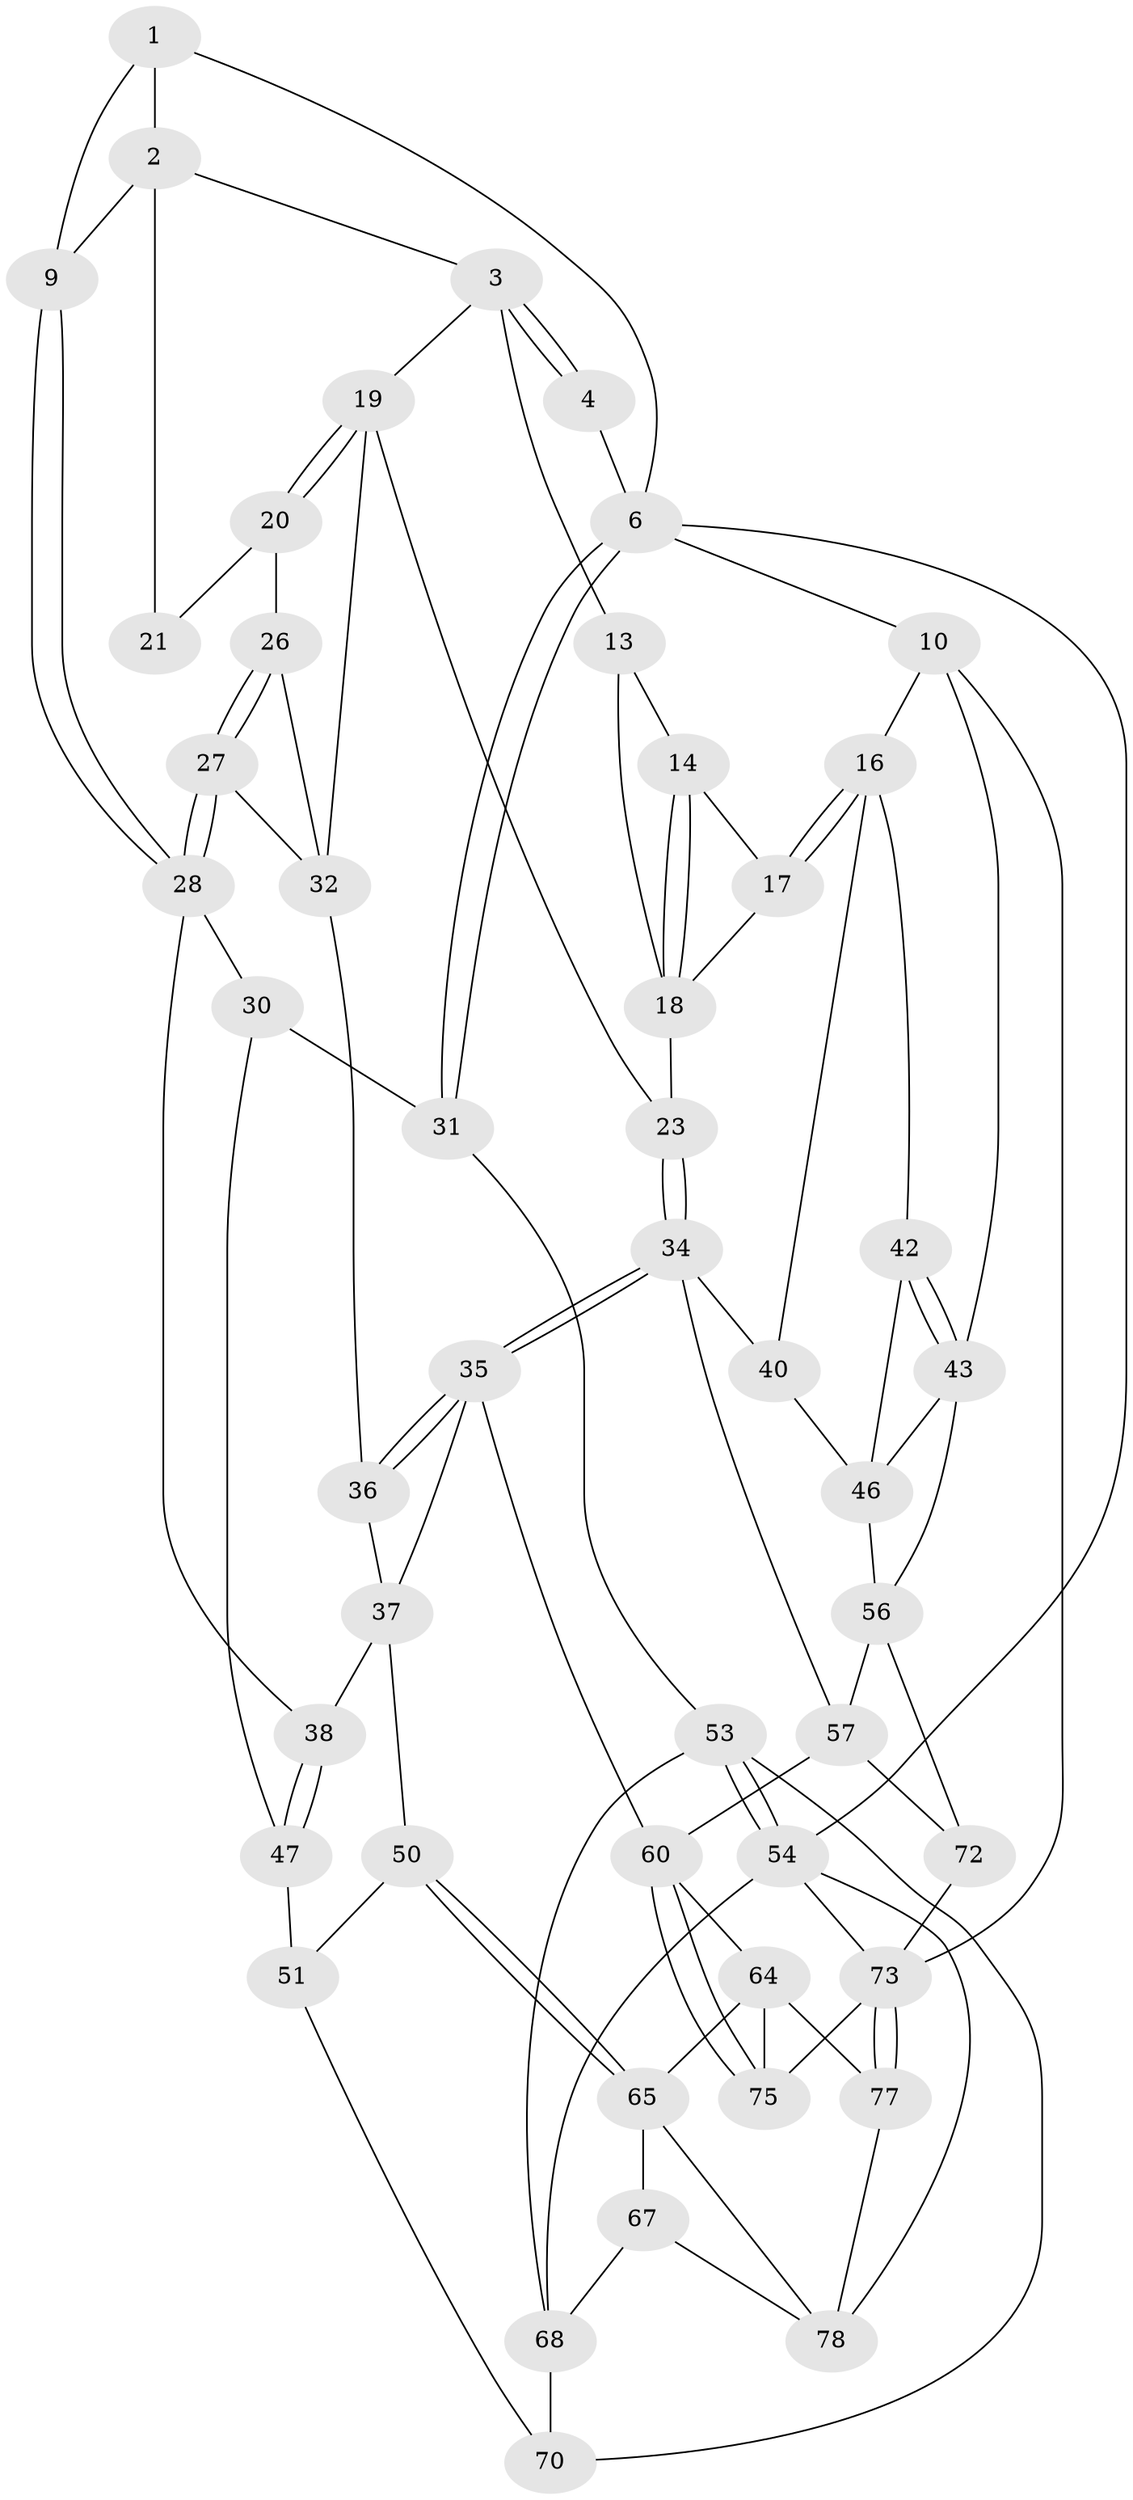 // Generated by graph-tools (version 1.1) at 2025/24/03/03/25 07:24:37]
// undirected, 49 vertices, 103 edges
graph export_dot {
graph [start="1"]
  node [color=gray90,style=filled];
  1 [pos="+0.1514826247904491+0.0663265285260924",super="+5"];
  2 [pos="+0.1545112084521031+0.06787895032427063",super="+8"];
  3 [pos="+0.45355368033892635+0",super="+12"];
  4 [pos="+0+0"];
  6 [pos="+0+0.08382593400069437",super="+7"];
  9 [pos="+0.1610542339221653+0.165253185845492"];
  10 [pos="+0.9457510135611958+0",super="+11"];
  13 [pos="+0.6185791020527842+0"];
  14 [pos="+0.7563657400073374+0",super="+15"];
  16 [pos="+0.9459787298531441+0.2603576977194046",super="+39"];
  17 [pos="+0.8601630545341056+0.2339980540327061"];
  18 [pos="+0.7549989365015745+0.2653295296030695",super="+22"];
  19 [pos="+0.4592369170378671+0.04657907066150451",super="+24"];
  20 [pos="+0.3414196187482325+0.09610085718713413",super="+25"];
  21 [pos="+0.21231683762876016+0.1331235120321101"];
  23 [pos="+0.6199832591608532+0.3897523318004065"];
  26 [pos="+0.24091859055187084+0.2425678047727318"];
  27 [pos="+0.22784150055204472+0.27410601520338695"];
  28 [pos="+0.11454414754836227+0.2985418994320518",super="+29"];
  30 [pos="+0.028549666631025122+0.33432579811557894",super="+49"];
  31 [pos="+0+0.26748377276876906",super="+52"];
  32 [pos="+0.4431276687697086+0.09900646256510882",super="+33"];
  34 [pos="+0.6184450396950936+0.40685766502388604",super="+41"];
  35 [pos="+0.5541574152757749+0.4436515573830775",super="+44"];
  36 [pos="+0.3323314725295382+0.324457842119733"];
  37 [pos="+0.3089502053800929+0.36382709167915295",super="+45"];
  38 [pos="+0.18619898758193534+0.42583061936557653"];
  40 [pos="+0.7628746890618011+0.41436030588100936"];
  42 [pos="+1+0.3273339278297825"];
  43 [pos="+1+0.3303762593952432",super="+58"];
  46 [pos="+0.9175897258171763+0.4786575859747745",super="+55"];
  47 [pos="+0.18895007769591735+0.4313978953884961",super="+48"];
  50 [pos="+0.3425907391453282+0.5692062133782753"];
  51 [pos="+0.3189977027356923+0.5628302376210237",super="+63"];
  53 [pos="+0+1",super="+71"];
  54 [pos="+0+1",super="+80"];
  56 [pos="+0.8331252716448677+0.5919541112957671",super="+62"];
  57 [pos="+0.7456752946195103+0.5934708243713693",super="+59"];
  60 [pos="+0.6301336992895227+0.7874070970631895",super="+61"];
  64 [pos="+0.39981530266500126+0.8058501781346932",super="+76"];
  65 [pos="+0.33794473156400984+0.7867459722904283",super="+66"];
  67 [pos="+0.2537429089743344+0.8307467521707765"];
  68 [pos="+0.25187208741209693+0.8309725529575634",super="+69"];
  70 [pos="+0.11347643759502758+0.6470859906443702"];
  72 [pos="+1+1"];
  73 [pos="+1+1",super="+74"];
  75 [pos="+0.6373869714776983+0.8944122092707034"];
  77 [pos="+0.5044620005684699+1"];
  78 [pos="+0.487541168722208+1",super="+79"];
  1 -- 2;
  1 -- 9;
  1 -- 6;
  2 -- 3;
  2 -- 9;
  2 -- 21;
  3 -- 4;
  3 -- 4;
  3 -- 19;
  3 -- 13;
  4 -- 6;
  6 -- 31;
  6 -- 31;
  6 -- 54;
  6 -- 10;
  9 -- 28;
  9 -- 28;
  10 -- 16;
  10 -- 73;
  10 -- 43;
  13 -- 14;
  13 -- 18;
  14 -- 18;
  14 -- 18;
  14 -- 17;
  16 -- 17;
  16 -- 17;
  16 -- 40;
  16 -- 42;
  17 -- 18;
  18 -- 23;
  19 -- 20;
  19 -- 20;
  19 -- 32;
  19 -- 23;
  20 -- 21 [weight=2];
  20 -- 26;
  23 -- 34;
  23 -- 34;
  26 -- 27;
  26 -- 27;
  26 -- 32;
  27 -- 28;
  27 -- 28;
  27 -- 32;
  28 -- 38;
  28 -- 30;
  30 -- 31 [weight=2];
  30 -- 47;
  31 -- 53;
  32 -- 36;
  34 -- 35;
  34 -- 35;
  34 -- 40;
  34 -- 57;
  35 -- 36;
  35 -- 36;
  35 -- 60;
  35 -- 37;
  36 -- 37;
  37 -- 38;
  37 -- 50;
  38 -- 47;
  38 -- 47;
  40 -- 46;
  42 -- 43;
  42 -- 43;
  42 -- 46;
  43 -- 46;
  43 -- 56;
  46 -- 56;
  47 -- 51 [weight=2];
  50 -- 51;
  50 -- 65;
  50 -- 65;
  51 -- 70;
  53 -- 54;
  53 -- 54;
  53 -- 68;
  53 -- 70;
  54 -- 73;
  54 -- 78;
  54 -- 68;
  56 -- 57;
  56 -- 72;
  57 -- 72;
  57 -- 60;
  60 -- 75;
  60 -- 75;
  60 -- 64;
  64 -- 65;
  64 -- 75;
  64 -- 77;
  65 -- 67;
  65 -- 78;
  67 -- 68;
  67 -- 78;
  68 -- 70;
  72 -- 73;
  73 -- 77;
  73 -- 77;
  73 -- 75;
  77 -- 78;
}
